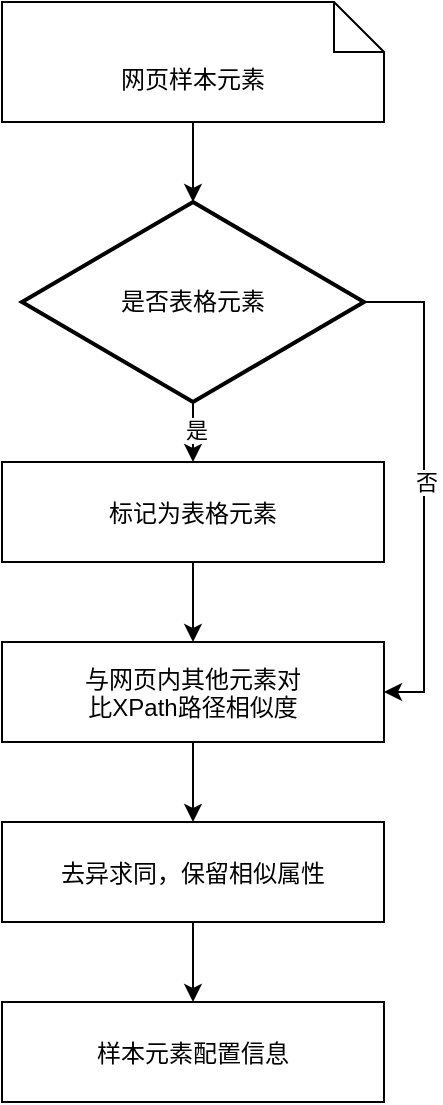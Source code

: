 <mxfile version="20.5.3" type="github">
  <diagram id="967LHhQagHarZpW6RCrs" name="第 1 页">
    <mxGraphModel dx="1452" dy="906" grid="1" gridSize="10" guides="1" tooltips="1" connect="1" arrows="1" fold="1" page="1" pageScale="1" pageWidth="827" pageHeight="1169" math="0" shadow="0">
      <root>
        <mxCell id="0" />
        <mxCell id="1" parent="0" />
        <mxCell id="3LhNPNoVYmogercakAYq-18" style="edgeStyle=orthogonalEdgeStyle;rounded=0;orthogonalLoop=1;jettySize=auto;html=1;" edge="1" parent="1" source="3LhNPNoVYmogercakAYq-1" target="3LhNPNoVYmogercakAYq-8">
          <mxGeometry relative="1" as="geometry" />
        </mxCell>
        <mxCell id="3LhNPNoVYmogercakAYq-1" value="网页样本元素" style="shape=note2;boundedLbl=1;whiteSpace=wrap;html=1;size=25;verticalAlign=top;align=center;" vertex="1" parent="1">
          <mxGeometry x="239" y="140" width="191" height="60" as="geometry" />
        </mxCell>
        <mxCell id="3LhNPNoVYmogercakAYq-17" style="edgeStyle=orthogonalEdgeStyle;rounded=0;orthogonalLoop=1;jettySize=auto;html=1;entryX=0.5;entryY=0;entryDx=0;entryDy=0;" edge="1" parent="1" source="3LhNPNoVYmogercakAYq-6" target="3LhNPNoVYmogercakAYq-16">
          <mxGeometry relative="1" as="geometry" />
        </mxCell>
        <mxCell id="3LhNPNoVYmogercakAYq-6" value="与网页内其他元素对&#xa;比XPath路径相似度" style="fontStyle=0;fontSize=12;" vertex="1" parent="1">
          <mxGeometry x="239" y="460" width="191" height="50" as="geometry" />
        </mxCell>
        <mxCell id="3LhNPNoVYmogercakAYq-11" style="edgeStyle=orthogonalEdgeStyle;rounded=0;orthogonalLoop=1;jettySize=auto;html=1;entryX=0.5;entryY=0;entryDx=0;entryDy=0;" edge="1" parent="1" source="3LhNPNoVYmogercakAYq-8" target="3LhNPNoVYmogercakAYq-10">
          <mxGeometry relative="1" as="geometry" />
        </mxCell>
        <mxCell id="3LhNPNoVYmogercakAYq-12" value="是" style="edgeLabel;html=1;align=center;verticalAlign=middle;resizable=0;points=[];" vertex="1" connectable="0" parent="3LhNPNoVYmogercakAYq-11">
          <mxGeometry x="0.337" y="1" relative="1" as="geometry">
            <mxPoint as="offset" />
          </mxGeometry>
        </mxCell>
        <mxCell id="3LhNPNoVYmogercakAYq-19" style="edgeStyle=orthogonalEdgeStyle;rounded=0;orthogonalLoop=1;jettySize=auto;html=1;entryX=1;entryY=0.5;entryDx=0;entryDy=0;" edge="1" parent="1" source="3LhNPNoVYmogercakAYq-8" target="3LhNPNoVYmogercakAYq-6">
          <mxGeometry relative="1" as="geometry">
            <Array as="points">
              <mxPoint x="450" y="290" />
              <mxPoint x="450" y="485" />
            </Array>
          </mxGeometry>
        </mxCell>
        <mxCell id="3LhNPNoVYmogercakAYq-20" value="否" style="edgeLabel;html=1;align=center;verticalAlign=middle;resizable=0;points=[];" vertex="1" connectable="0" parent="3LhNPNoVYmogercakAYq-19">
          <mxGeometry x="-0.019" y="1" relative="1" as="geometry">
            <mxPoint as="offset" />
          </mxGeometry>
        </mxCell>
        <mxCell id="3LhNPNoVYmogercakAYq-8" value="是否表格元素" style="strokeWidth=2;html=1;shape=mxgraph.flowchart.decision;whiteSpace=wrap;" vertex="1" parent="1">
          <mxGeometry x="249" y="240" width="171" height="100" as="geometry" />
        </mxCell>
        <mxCell id="3LhNPNoVYmogercakAYq-15" style="edgeStyle=orthogonalEdgeStyle;rounded=0;orthogonalLoop=1;jettySize=auto;html=1;entryX=0.5;entryY=0;entryDx=0;entryDy=0;" edge="1" parent="1" source="3LhNPNoVYmogercakAYq-10" target="3LhNPNoVYmogercakAYq-6">
          <mxGeometry relative="1" as="geometry" />
        </mxCell>
        <mxCell id="3LhNPNoVYmogercakAYq-10" value="标记为表格元素" style="fontStyle=0;fontSize=12;" vertex="1" parent="1">
          <mxGeometry x="239" y="370" width="191" height="50" as="geometry" />
        </mxCell>
        <mxCell id="3LhNPNoVYmogercakAYq-22" style="edgeStyle=orthogonalEdgeStyle;rounded=0;orthogonalLoop=1;jettySize=auto;html=1;entryX=0.5;entryY=0;entryDx=0;entryDy=0;" edge="1" parent="1" source="3LhNPNoVYmogercakAYq-16" target="3LhNPNoVYmogercakAYq-21">
          <mxGeometry relative="1" as="geometry" />
        </mxCell>
        <mxCell id="3LhNPNoVYmogercakAYq-16" value="去异求同，保留相似属性" style="fontStyle=0;fontSize=12;" vertex="1" parent="1">
          <mxGeometry x="239" y="550" width="191" height="50" as="geometry" />
        </mxCell>
        <mxCell id="3LhNPNoVYmogercakAYq-21" value="样本元素配置信息" style="fontStyle=0;fontSize=12;" vertex="1" parent="1">
          <mxGeometry x="239" y="640" width="191" height="50" as="geometry" />
        </mxCell>
      </root>
    </mxGraphModel>
  </diagram>
</mxfile>
